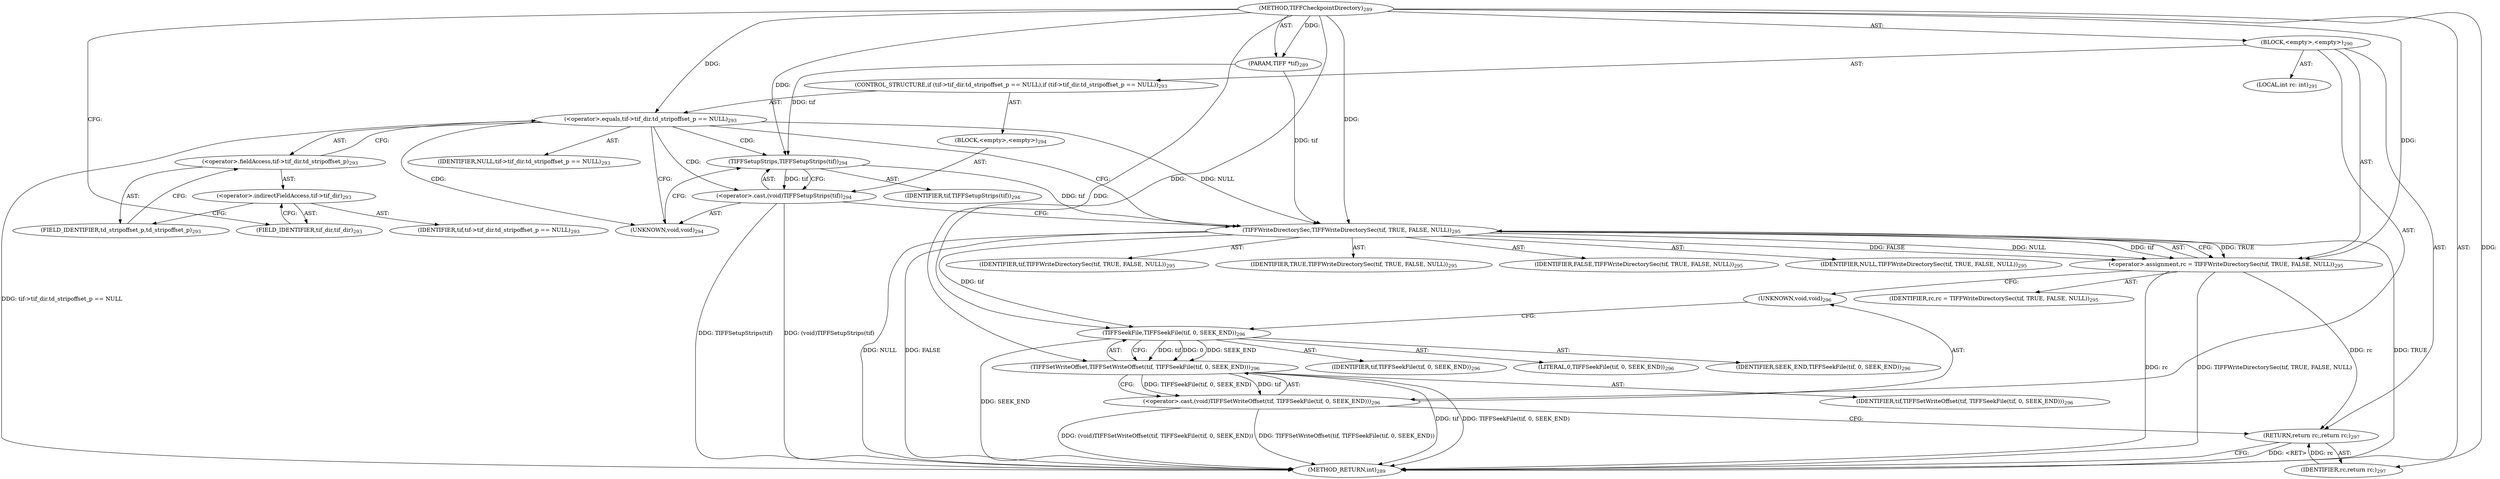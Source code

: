 digraph "TIFFCheckpointDirectory" {  
"64445" [label = <(METHOD,TIFFCheckpointDirectory)<SUB>289</SUB>> ]
"64446" [label = <(PARAM,TIFF *tif)<SUB>289</SUB>> ]
"64447" [label = <(BLOCK,&lt;empty&gt;,&lt;empty&gt;)<SUB>290</SUB>> ]
"64448" [label = <(LOCAL,int rc: int)<SUB>291</SUB>> ]
"64449" [label = <(CONTROL_STRUCTURE,if (tif-&gt;tif_dir.td_stripoffset_p == NULL),if (tif-&gt;tif_dir.td_stripoffset_p == NULL))<SUB>293</SUB>> ]
"64450" [label = <(&lt;operator&gt;.equals,tif-&gt;tif_dir.td_stripoffset_p == NULL)<SUB>293</SUB>> ]
"64451" [label = <(&lt;operator&gt;.fieldAccess,tif-&gt;tif_dir.td_stripoffset_p)<SUB>293</SUB>> ]
"64452" [label = <(&lt;operator&gt;.indirectFieldAccess,tif-&gt;tif_dir)<SUB>293</SUB>> ]
"64453" [label = <(IDENTIFIER,tif,tif-&gt;tif_dir.td_stripoffset_p == NULL)<SUB>293</SUB>> ]
"64454" [label = <(FIELD_IDENTIFIER,tif_dir,tif_dir)<SUB>293</SUB>> ]
"64455" [label = <(FIELD_IDENTIFIER,td_stripoffset_p,td_stripoffset_p)<SUB>293</SUB>> ]
"64456" [label = <(IDENTIFIER,NULL,tif-&gt;tif_dir.td_stripoffset_p == NULL)<SUB>293</SUB>> ]
"64457" [label = <(BLOCK,&lt;empty&gt;,&lt;empty&gt;)<SUB>294</SUB>> ]
"64458" [label = <(&lt;operator&gt;.cast,(void)TIFFSetupStrips(tif))<SUB>294</SUB>> ]
"64459" [label = <(UNKNOWN,void,void)<SUB>294</SUB>> ]
"64460" [label = <(TIFFSetupStrips,TIFFSetupStrips(tif))<SUB>294</SUB>> ]
"64461" [label = <(IDENTIFIER,tif,TIFFSetupStrips(tif))<SUB>294</SUB>> ]
"64462" [label = <(&lt;operator&gt;.assignment,rc = TIFFWriteDirectorySec(tif, TRUE, FALSE, NULL))<SUB>295</SUB>> ]
"64463" [label = <(IDENTIFIER,rc,rc = TIFFWriteDirectorySec(tif, TRUE, FALSE, NULL))<SUB>295</SUB>> ]
"64464" [label = <(TIFFWriteDirectorySec,TIFFWriteDirectorySec(tif, TRUE, FALSE, NULL))<SUB>295</SUB>> ]
"64465" [label = <(IDENTIFIER,tif,TIFFWriteDirectorySec(tif, TRUE, FALSE, NULL))<SUB>295</SUB>> ]
"64466" [label = <(IDENTIFIER,TRUE,TIFFWriteDirectorySec(tif, TRUE, FALSE, NULL))<SUB>295</SUB>> ]
"64467" [label = <(IDENTIFIER,FALSE,TIFFWriteDirectorySec(tif, TRUE, FALSE, NULL))<SUB>295</SUB>> ]
"64468" [label = <(IDENTIFIER,NULL,TIFFWriteDirectorySec(tif, TRUE, FALSE, NULL))<SUB>295</SUB>> ]
"64469" [label = <(&lt;operator&gt;.cast,(void)TIFFSetWriteOffset(tif, TIFFSeekFile(tif, 0, SEEK_END)))<SUB>296</SUB>> ]
"64470" [label = <(UNKNOWN,void,void)<SUB>296</SUB>> ]
"64471" [label = <(TIFFSetWriteOffset,TIFFSetWriteOffset(tif, TIFFSeekFile(tif, 0, SEEK_END)))<SUB>296</SUB>> ]
"64472" [label = <(IDENTIFIER,tif,TIFFSetWriteOffset(tif, TIFFSeekFile(tif, 0, SEEK_END)))<SUB>296</SUB>> ]
"64473" [label = <(TIFFSeekFile,TIFFSeekFile(tif, 0, SEEK_END))<SUB>296</SUB>> ]
"64474" [label = <(IDENTIFIER,tif,TIFFSeekFile(tif, 0, SEEK_END))<SUB>296</SUB>> ]
"64475" [label = <(LITERAL,0,TIFFSeekFile(tif, 0, SEEK_END))<SUB>296</SUB>> ]
"64476" [label = <(IDENTIFIER,SEEK_END,TIFFSeekFile(tif, 0, SEEK_END))<SUB>296</SUB>> ]
"64477" [label = <(RETURN,return rc;,return rc;)<SUB>297</SUB>> ]
"64478" [label = <(IDENTIFIER,rc,return rc;)<SUB>297</SUB>> ]
"64479" [label = <(METHOD_RETURN,int)<SUB>289</SUB>> ]
  "64445" -> "64446"  [ label = "AST: "] 
  "64445" -> "64447"  [ label = "AST: "] 
  "64445" -> "64479"  [ label = "AST: "] 
  "64447" -> "64448"  [ label = "AST: "] 
  "64447" -> "64449"  [ label = "AST: "] 
  "64447" -> "64462"  [ label = "AST: "] 
  "64447" -> "64469"  [ label = "AST: "] 
  "64447" -> "64477"  [ label = "AST: "] 
  "64449" -> "64450"  [ label = "AST: "] 
  "64449" -> "64457"  [ label = "AST: "] 
  "64450" -> "64451"  [ label = "AST: "] 
  "64450" -> "64456"  [ label = "AST: "] 
  "64451" -> "64452"  [ label = "AST: "] 
  "64451" -> "64455"  [ label = "AST: "] 
  "64452" -> "64453"  [ label = "AST: "] 
  "64452" -> "64454"  [ label = "AST: "] 
  "64457" -> "64458"  [ label = "AST: "] 
  "64458" -> "64459"  [ label = "AST: "] 
  "64458" -> "64460"  [ label = "AST: "] 
  "64460" -> "64461"  [ label = "AST: "] 
  "64462" -> "64463"  [ label = "AST: "] 
  "64462" -> "64464"  [ label = "AST: "] 
  "64464" -> "64465"  [ label = "AST: "] 
  "64464" -> "64466"  [ label = "AST: "] 
  "64464" -> "64467"  [ label = "AST: "] 
  "64464" -> "64468"  [ label = "AST: "] 
  "64469" -> "64470"  [ label = "AST: "] 
  "64469" -> "64471"  [ label = "AST: "] 
  "64471" -> "64472"  [ label = "AST: "] 
  "64471" -> "64473"  [ label = "AST: "] 
  "64473" -> "64474"  [ label = "AST: "] 
  "64473" -> "64475"  [ label = "AST: "] 
  "64473" -> "64476"  [ label = "AST: "] 
  "64477" -> "64478"  [ label = "AST: "] 
  "64462" -> "64470"  [ label = "CFG: "] 
  "64469" -> "64477"  [ label = "CFG: "] 
  "64477" -> "64479"  [ label = "CFG: "] 
  "64450" -> "64459"  [ label = "CFG: "] 
  "64450" -> "64464"  [ label = "CFG: "] 
  "64464" -> "64462"  [ label = "CFG: "] 
  "64470" -> "64473"  [ label = "CFG: "] 
  "64471" -> "64469"  [ label = "CFG: "] 
  "64451" -> "64450"  [ label = "CFG: "] 
  "64458" -> "64464"  [ label = "CFG: "] 
  "64473" -> "64471"  [ label = "CFG: "] 
  "64452" -> "64455"  [ label = "CFG: "] 
  "64455" -> "64451"  [ label = "CFG: "] 
  "64459" -> "64460"  [ label = "CFG: "] 
  "64460" -> "64458"  [ label = "CFG: "] 
  "64454" -> "64452"  [ label = "CFG: "] 
  "64445" -> "64454"  [ label = "CFG: "] 
  "64477" -> "64479"  [ label = "DDG: &lt;RET&gt;"] 
  "64450" -> "64479"  [ label = "DDG: tif-&gt;tif_dir.td_stripoffset_p == NULL"] 
  "64458" -> "64479"  [ label = "DDG: TIFFSetupStrips(tif)"] 
  "64458" -> "64479"  [ label = "DDG: (void)TIFFSetupStrips(tif)"] 
  "64462" -> "64479"  [ label = "DDG: rc"] 
  "64464" -> "64479"  [ label = "DDG: TRUE"] 
  "64464" -> "64479"  [ label = "DDG: NULL"] 
  "64462" -> "64479"  [ label = "DDG: TIFFWriteDirectorySec(tif, TRUE, FALSE, NULL)"] 
  "64471" -> "64479"  [ label = "DDG: tif"] 
  "64471" -> "64479"  [ label = "DDG: TIFFSeekFile(tif, 0, SEEK_END)"] 
  "64469" -> "64479"  [ label = "DDG: TIFFSetWriteOffset(tif, TIFFSeekFile(tif, 0, SEEK_END))"] 
  "64469" -> "64479"  [ label = "DDG: (void)TIFFSetWriteOffset(tif, TIFFSeekFile(tif, 0, SEEK_END))"] 
  "64473" -> "64479"  [ label = "DDG: SEEK_END"] 
  "64464" -> "64479"  [ label = "DDG: FALSE"] 
  "64445" -> "64446"  [ label = "DDG: "] 
  "64464" -> "64462"  [ label = "DDG: tif"] 
  "64464" -> "64462"  [ label = "DDG: TRUE"] 
  "64464" -> "64462"  [ label = "DDG: FALSE"] 
  "64464" -> "64462"  [ label = "DDG: NULL"] 
  "64471" -> "64469"  [ label = "DDG: tif"] 
  "64471" -> "64469"  [ label = "DDG: TIFFSeekFile(tif, 0, SEEK_END)"] 
  "64478" -> "64477"  [ label = "DDG: rc"] 
  "64462" -> "64477"  [ label = "DDG: rc"] 
  "64445" -> "64462"  [ label = "DDG: "] 
  "64445" -> "64478"  [ label = "DDG: "] 
  "64445" -> "64450"  [ label = "DDG: "] 
  "64460" -> "64458"  [ label = "DDG: tif"] 
  "64460" -> "64464"  [ label = "DDG: tif"] 
  "64446" -> "64464"  [ label = "DDG: tif"] 
  "64445" -> "64464"  [ label = "DDG: "] 
  "64450" -> "64464"  [ label = "DDG: NULL"] 
  "64473" -> "64471"  [ label = "DDG: tif"] 
  "64445" -> "64471"  [ label = "DDG: "] 
  "64473" -> "64471"  [ label = "DDG: 0"] 
  "64473" -> "64471"  [ label = "DDG: SEEK_END"] 
  "64464" -> "64473"  [ label = "DDG: tif"] 
  "64445" -> "64473"  [ label = "DDG: "] 
  "64446" -> "64460"  [ label = "DDG: tif"] 
  "64445" -> "64460"  [ label = "DDG: "] 
  "64450" -> "64459"  [ label = "CDG: "] 
  "64450" -> "64458"  [ label = "CDG: "] 
  "64450" -> "64460"  [ label = "CDG: "] 
}
